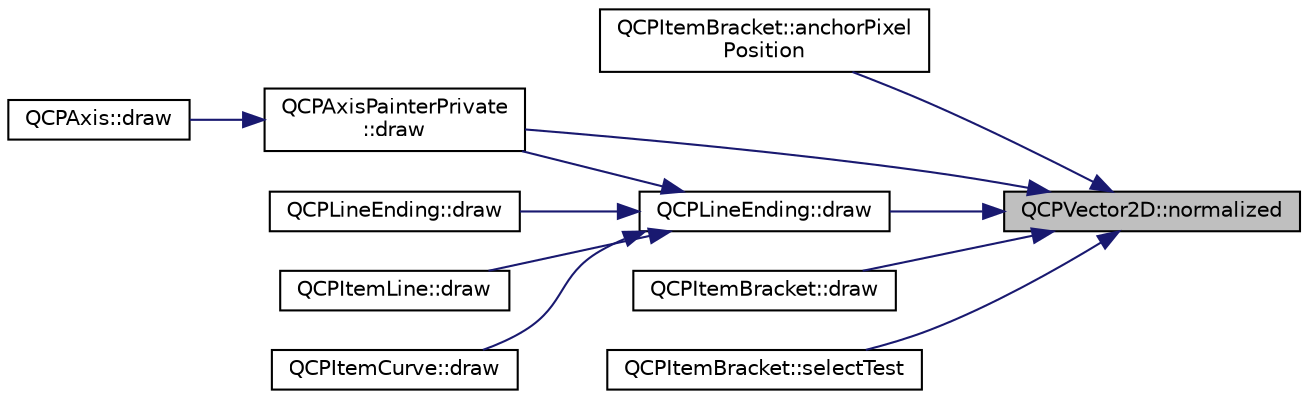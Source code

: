 digraph "QCPVector2D::normalized"
{
 // LATEX_PDF_SIZE
  edge [fontname="Helvetica",fontsize="10",labelfontname="Helvetica",labelfontsize="10"];
  node [fontname="Helvetica",fontsize="10",shape=record];
  rankdir="RL";
  Node1 [label="QCPVector2D::normalized",height=0.2,width=0.4,color="black", fillcolor="grey75", style="filled", fontcolor="black",tooltip=" "];
  Node1 -> Node2 [dir="back",color="midnightblue",fontsize="10",style="solid",fontname="Helvetica"];
  Node2 [label="QCPItemBracket::anchorPixel\lPosition",height=0.2,width=0.4,color="black", fillcolor="white", style="filled",URL="$classQCPItemBracket.html#a008d87325d26b6616d368cec06027cce",tooltip=" "];
  Node1 -> Node3 [dir="back",color="midnightblue",fontsize="10",style="solid",fontname="Helvetica"];
  Node3 [label="QCPLineEnding::draw",height=0.2,width=0.4,color="black", fillcolor="white", style="filled",URL="$classQCPLineEnding.html#a4f45db54f2aba03acf055e29aec1e8e7",tooltip=" "];
  Node3 -> Node4 [dir="back",color="midnightblue",fontsize="10",style="solid",fontname="Helvetica"];
  Node4 [label="QCPLineEnding::draw",height=0.2,width=0.4,color="black", fillcolor="white", style="filled",URL="$classQCPLineEnding.html#af7ac30a81ba85b9bded148c6ec387391",tooltip=" "];
  Node3 -> Node5 [dir="back",color="midnightblue",fontsize="10",style="solid",fontname="Helvetica"];
  Node5 [label="QCPAxisPainterPrivate\l::draw",height=0.2,width=0.4,color="black", fillcolor="white", style="filled",URL="$classQCPAxisPainterPrivate.html#a0207a99bdf9c4f70af20928898ddc2fc",tooltip=" "];
  Node5 -> Node6 [dir="back",color="midnightblue",fontsize="10",style="solid",fontname="Helvetica"];
  Node6 [label="QCPAxis::draw",height=0.2,width=0.4,color="black", fillcolor="white", style="filled",URL="$classQCPAxis.html#ac15ebb4225ca5212d8e5fffae481bc9b",tooltip=" "];
  Node3 -> Node7 [dir="back",color="midnightblue",fontsize="10",style="solid",fontname="Helvetica"];
  Node7 [label="QCPItemLine::draw",height=0.2,width=0.4,color="black", fillcolor="white", style="filled",URL="$classQCPItemLine.html#ae184140b61b2ef5b8edde76304447200",tooltip=" "];
  Node3 -> Node8 [dir="back",color="midnightblue",fontsize="10",style="solid",fontname="Helvetica"];
  Node8 [label="QCPItemCurve::draw",height=0.2,width=0.4,color="black", fillcolor="white", style="filled",URL="$classQCPItemCurve.html#a856ae61de18278847ba5e0e357bf68f2",tooltip=" "];
  Node1 -> Node5 [dir="back",color="midnightblue",fontsize="10",style="solid",fontname="Helvetica"];
  Node1 -> Node9 [dir="back",color="midnightblue",fontsize="10",style="solid",fontname="Helvetica"];
  Node9 [label="QCPItemBracket::draw",height=0.2,width=0.4,color="black", fillcolor="white", style="filled",URL="$classQCPItemBracket.html#a942a3978aea44a2fc7b4383f2bf6d417",tooltip=" "];
  Node1 -> Node10 [dir="back",color="midnightblue",fontsize="10",style="solid",fontname="Helvetica"];
  Node10 [label="QCPItemBracket::selectTest",height=0.2,width=0.4,color="black", fillcolor="white", style="filled",URL="$classQCPItemBracket.html#a8c3bc895c9db93e97a291a1199f6f8c6",tooltip=" "];
}

